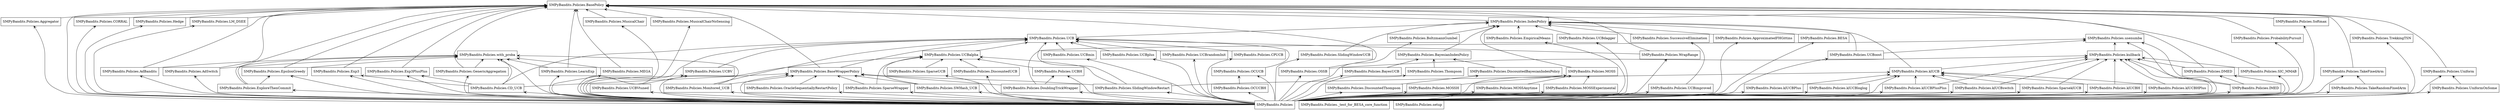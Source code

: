 digraph "packages_SMPyBandits.Policies" {
charset="utf-8"
rankdir=BT
"0" [label="SMPyBandits.Policies", shape="box"];
"1" [label="SMPyBandits.Policies.AdBandits", shape="box"];
"2" [label="SMPyBandits.Policies.AdSwitch", shape="box"];
"3" [label="SMPyBandits.Policies.Aggregator", shape="box"];
"4" [label="SMPyBandits.Policies.ApproximatedFHGittins", shape="box"];
"5" [label="SMPyBandits.Policies.BESA", shape="box"];
"6" [label="SMPyBandits.Policies.BasePolicy", shape="box"];
"7" [label="SMPyBandits.Policies.BaseWrapperPolicy", shape="box"];
"8" [label="SMPyBandits.Policies.BayesUCB", shape="box"];
"9" [label="SMPyBandits.Policies.BayesianIndexPolicy", shape="box"];
"10" [label="SMPyBandits.Policies.BoltzmannGumbel", shape="box"];
"11" [label="SMPyBandits.Policies.CD_UCB", shape="box"];
"12" [label="SMPyBandits.Policies.CORRAL", shape="box"];
"13" [label="SMPyBandits.Policies.CPUCB", shape="box"];
"14" [label="SMPyBandits.Policies.DMED", shape="box"];
"15" [label="SMPyBandits.Policies.DiscountedBayesianIndexPolicy", shape="box"];
"16" [label="SMPyBandits.Policies.DiscountedThompson", shape="box"];
"17" [label="SMPyBandits.Policies.DiscountedUCB", shape="box"];
"18" [label="SMPyBandits.Policies.DoublingTrickWrapper", shape="box"];
"19" [label="SMPyBandits.Policies.EmpiricalMeans", shape="box"];
"20" [label="SMPyBandits.Policies.EpsilonGreedy", shape="box"];
"21" [label="SMPyBandits.Policies.Exp3", shape="box"];
"22" [label="SMPyBandits.Policies.Exp3PlusPlus", shape="box"];
"23" [label="SMPyBandits.Policies.ExploreThenCommit", shape="box"];
"24" [label="SMPyBandits.Policies.GenericAggregation", shape="box"];
"25" [label="SMPyBandits.Policies.Hedge", shape="box"];
"26" [label="SMPyBandits.Policies.IMED", shape="box"];
"27" [label="SMPyBandits.Policies.IndexPolicy", shape="box"];
"28" [label="SMPyBandits.Policies.LM_DSEE", shape="box"];
"29" [label="SMPyBandits.Policies.LearnExp", shape="box"];
"30" [label="SMPyBandits.Policies.MEGA", shape="box"];
"31" [label="SMPyBandits.Policies.MOSS", shape="box"];
"32" [label="SMPyBandits.Policies.MOSSAnytime", shape="box"];
"33" [label="SMPyBandits.Policies.MOSSExperimental", shape="box"];
"34" [label="SMPyBandits.Policies.MOSSH", shape="box"];
"35" [label="SMPyBandits.Policies.Monitored_UCB", shape="box"];
"36" [label="SMPyBandits.Policies.MusicalChair", shape="box"];
"37" [label="SMPyBandits.Policies.MusicalChairNoSensing", shape="box"];
"38" [label="SMPyBandits.Policies.OCUCB", shape="box"];
"39" [label="SMPyBandits.Policies.OCUCBH", shape="box"];
"40" [label="SMPyBandits.Policies.OSSB", shape="box"];
"41" [label="SMPyBandits.Policies.OracleSequentiallyRestartPolicy", shape="box"];
"42" [label="SMPyBandits.Policies.ProbabilityPursuit", shape="box"];
"43" [label="SMPyBandits.Policies.SIC_MMAB", shape="box"];
"44" [label="SMPyBandits.Policies.SWHash_UCB", shape="box"];
"45" [label="SMPyBandits.Policies.SlidingWindowRestart", shape="box"];
"46" [label="SMPyBandits.Policies.SlidingWindowUCB", shape="box"];
"47" [label="SMPyBandits.Policies.Softmax", shape="box"];
"48" [label="SMPyBandits.Policies.SparseUCB", shape="box"];
"49" [label="SMPyBandits.Policies.SparseWrapper", shape="box"];
"50" [label="SMPyBandits.Policies.SparseklUCB", shape="box"];
"51" [label="SMPyBandits.Policies.SuccessiveElimination", shape="box"];
"52" [label="SMPyBandits.Policies.TakeFixedArm", shape="box"];
"53" [label="SMPyBandits.Policies.TakeRandomFixedArm", shape="box"];
"54" [label="SMPyBandits.Policies.Thompson", shape="box"];
"55" [label="SMPyBandits.Policies.TrekkingTSN", shape="box"];
"56" [label="SMPyBandits.Policies.UCB", shape="box"];
"57" [label="SMPyBandits.Policies.UCBH", shape="box"];
"58" [label="SMPyBandits.Policies.UCBV", shape="box"];
"59" [label="SMPyBandits.Policies.UCBVtuned", shape="box"];
"60" [label="SMPyBandits.Policies.UCBalpha", shape="box"];
"61" [label="SMPyBandits.Policies.UCBdagger", shape="box"];
"62" [label="SMPyBandits.Policies.UCBimproved", shape="box"];
"63" [label="SMPyBandits.Policies.UCBmin", shape="box"];
"64" [label="SMPyBandits.Policies.UCBoost", shape="box"];
"65" [label="SMPyBandits.Policies.UCBplus", shape="box"];
"66" [label="SMPyBandits.Policies.UCBrandomInit", shape="box"];
"67" [label="SMPyBandits.Policies.Uniform", shape="box"];
"68" [label="SMPyBandits.Policies.UniformOnSome", shape="box"];
"69" [label="SMPyBandits.Policies.WrapRange", shape="box"];
"70" [label="SMPyBandits.Policies._test_for_BESA_core_function", shape="box"];
"71" [label="SMPyBandits.Policies.klUCB", shape="box"];
"72" [label="SMPyBandits.Policies.klUCBH", shape="box"];
"73" [label="SMPyBandits.Policies.klUCBHPlus", shape="box"];
"74" [label="SMPyBandits.Policies.klUCBPlus", shape="box"];
"75" [label="SMPyBandits.Policies.klUCBPlusPlus", shape="box"];
"76" [label="SMPyBandits.Policies.klUCBloglog", shape="box"];
"77" [label="SMPyBandits.Policies.klUCBswitch", shape="box"];
"78" [label="SMPyBandits.Policies.kullback", shape="box"];
"79" [label="SMPyBandits.Policies.setup", shape="box"];
"80" [label="SMPyBandits.Policies.usenumba", shape="box"];
"81" [label="SMPyBandits.Policies.with_proba", shape="box"];
"0" -> "1" [arrowhead="open", arrowtail="none"];
"0" -> "2" [arrowhead="open", arrowtail="none"];
"0" -> "3" [arrowhead="open", arrowtail="none"];
"0" -> "4" [arrowhead="open", arrowtail="none"];
"0" -> "5" [arrowhead="open", arrowtail="none"];
"0" -> "6" [arrowhead="open", arrowtail="none"];
"0" -> "7" [arrowhead="open", arrowtail="none"];
"0" -> "8" [arrowhead="open", arrowtail="none"];
"0" -> "10" [arrowhead="open", arrowtail="none"];
"0" -> "11" [arrowhead="open", arrowtail="none"];
"0" -> "12" [arrowhead="open", arrowtail="none"];
"0" -> "13" [arrowhead="open", arrowtail="none"];
"0" -> "14" [arrowhead="open", arrowtail="none"];
"0" -> "16" [arrowhead="open", arrowtail="none"];
"0" -> "17" [arrowhead="open", arrowtail="none"];
"0" -> "18" [arrowhead="open", arrowtail="none"];
"0" -> "19" [arrowhead="open", arrowtail="none"];
"0" -> "20" [arrowhead="open", arrowtail="none"];
"0" -> "21" [arrowhead="open", arrowtail="none"];
"0" -> "22" [arrowhead="open", arrowtail="none"];
"0" -> "23" [arrowhead="open", arrowtail="none"];
"0" -> "24" [arrowhead="open", arrowtail="none"];
"0" -> "25" [arrowhead="open", arrowtail="none"];
"0" -> "26" [arrowhead="open", arrowtail="none"];
"0" -> "28" [arrowhead="open", arrowtail="none"];
"0" -> "29" [arrowhead="open", arrowtail="none"];
"0" -> "30" [arrowhead="open", arrowtail="none"];
"0" -> "31" [arrowhead="open", arrowtail="none"];
"0" -> "32" [arrowhead="open", arrowtail="none"];
"0" -> "33" [arrowhead="open", arrowtail="none"];
"0" -> "34" [arrowhead="open", arrowtail="none"];
"0" -> "35" [arrowhead="open", arrowtail="none"];
"0" -> "36" [arrowhead="open", arrowtail="none"];
"0" -> "37" [arrowhead="open", arrowtail="none"];
"0" -> "38" [arrowhead="open", arrowtail="none"];
"0" -> "39" [arrowhead="open", arrowtail="none"];
"0" -> "40" [arrowhead="open", arrowtail="none"];
"0" -> "41" [arrowhead="open", arrowtail="none"];
"0" -> "42" [arrowhead="open", arrowtail="none"];
"0" -> "43" [arrowhead="open", arrowtail="none"];
"0" -> "44" [arrowhead="open", arrowtail="none"];
"0" -> "45" [arrowhead="open", arrowtail="none"];
"0" -> "46" [arrowhead="open", arrowtail="none"];
"0" -> "47" [arrowhead="open", arrowtail="none"];
"0" -> "48" [arrowhead="open", arrowtail="none"];
"0" -> "49" [arrowhead="open", arrowtail="none"];
"0" -> "50" [arrowhead="open", arrowtail="none"];
"0" -> "52" [arrowhead="open", arrowtail="none"];
"0" -> "53" [arrowhead="open", arrowtail="none"];
"0" -> "54" [arrowhead="open", arrowtail="none"];
"0" -> "55" [arrowhead="open", arrowtail="none"];
"0" -> "56" [arrowhead="open", arrowtail="none"];
"0" -> "57" [arrowhead="open", arrowtail="none"];
"0" -> "58" [arrowhead="open", arrowtail="none"];
"0" -> "59" [arrowhead="open", arrowtail="none"];
"0" -> "60" [arrowhead="open", arrowtail="none"];
"0" -> "61" [arrowhead="open", arrowtail="none"];
"0" -> "62" [arrowhead="open", arrowtail="none"];
"0" -> "63" [arrowhead="open", arrowtail="none"];
"0" -> "64" [arrowhead="open", arrowtail="none"];
"0" -> "65" [arrowhead="open", arrowtail="none"];
"0" -> "66" [arrowhead="open", arrowtail="none"];
"0" -> "67" [arrowhead="open", arrowtail="none"];
"0" -> "68" [arrowhead="open", arrowtail="none"];
"0" -> "69" [arrowhead="open", arrowtail="none"];
"0" -> "71" [arrowhead="open", arrowtail="none"];
"0" -> "72" [arrowhead="open", arrowtail="none"];
"0" -> "73" [arrowhead="open", arrowtail="none"];
"0" -> "74" [arrowhead="open", arrowtail="none"];
"0" -> "75" [arrowhead="open", arrowtail="none"];
"0" -> "76" [arrowhead="open", arrowtail="none"];
"0" -> "77" [arrowhead="open", arrowtail="none"];
"0" -> "78" [arrowhead="open", arrowtail="none"];
"0" -> "80" [arrowhead="open", arrowtail="none"];
"0" -> "81" [arrowhead="open", arrowtail="none"];
"1" -> "6" [arrowhead="open", arrowtail="none"];
"1" -> "81" [arrowhead="open", arrowtail="none"];
"2" -> "6" [arrowhead="open", arrowtail="none"];
"2" -> "81" [arrowhead="open", arrowtail="none"];
"3" -> "6" [arrowhead="open", arrowtail="none"];
"4" -> "27" [arrowhead="open", arrowtail="none"];
"5" -> "27" [arrowhead="open", arrowtail="none"];
"7" -> "6" [arrowhead="open", arrowtail="none"];
"7" -> "56" [arrowhead="open", arrowtail="none"];
"8" -> "9" [arrowhead="open", arrowtail="none"];
"9" -> "27" [arrowhead="open", arrowtail="none"];
"10" -> "27" [arrowhead="open", arrowtail="none"];
"11" -> "7" [arrowhead="open", arrowtail="none"];
"11" -> "21" [arrowhead="open", arrowtail="none"];
"11" -> "22" [arrowhead="open", arrowtail="none"];
"11" -> "56" [arrowhead="open", arrowtail="none"];
"11" -> "81" [arrowhead="open", arrowtail="none"];
"12" -> "6" [arrowhead="open", arrowtail="none"];
"13" -> "56" [arrowhead="open", arrowtail="none"];
"14" -> "6" [arrowhead="open", arrowtail="none"];
"14" -> "78" [arrowhead="open", arrowtail="none"];
"15" -> "9" [arrowhead="open", arrowtail="none"];
"16" -> "15" [arrowhead="open", arrowtail="none"];
"17" -> "60" [arrowhead="open", arrowtail="none"];
"18" -> "7" [arrowhead="open", arrowtail="none"];
"18" -> "57" [arrowhead="open", arrowtail="none"];
"18" -> "80" [arrowhead="open", arrowtail="none"];
"19" -> "27" [arrowhead="open", arrowtail="none"];
"20" -> "6" [arrowhead="open", arrowtail="none"];
"20" -> "81" [arrowhead="open", arrowtail="none"];
"21" -> "6" [arrowhead="open", arrowtail="none"];
"22" -> "6" [arrowhead="open", arrowtail="none"];
"23" -> "6" [arrowhead="open", arrowtail="none"];
"23" -> "20" [arrowhead="open", arrowtail="none"];
"23" -> "81" [arrowhead="open", arrowtail="none"];
"24" -> "6" [arrowhead="open", arrowtail="none"];
"24" -> "81" [arrowhead="open", arrowtail="none"];
"25" -> "6" [arrowhead="open", arrowtail="none"];
"26" -> "14" [arrowhead="open", arrowtail="none"];
"26" -> "78" [arrowhead="open", arrowtail="none"];
"26" -> "80" [arrowhead="open", arrowtail="none"];
"27" -> "6" [arrowhead="open", arrowtail="none"];
"28" -> "6" [arrowhead="open", arrowtail="none"];
"29" -> "6" [arrowhead="open", arrowtail="none"];
"29" -> "81" [arrowhead="open", arrowtail="none"];
"30" -> "6" [arrowhead="open", arrowtail="none"];
"30" -> "81" [arrowhead="open", arrowtail="none"];
"31" -> "27" [arrowhead="open", arrowtail="none"];
"32" -> "31" [arrowhead="open", arrowtail="none"];
"33" -> "31" [arrowhead="open", arrowtail="none"];
"34" -> "31" [arrowhead="open", arrowtail="none"];
"35" -> "7" [arrowhead="open", arrowtail="none"];
"35" -> "56" [arrowhead="open", arrowtail="none"];
"35" -> "81" [arrowhead="open", arrowtail="none"];
"36" -> "6" [arrowhead="open", arrowtail="none"];
"37" -> "6" [arrowhead="open", arrowtail="none"];
"38" -> "56" [arrowhead="open", arrowtail="none"];
"39" -> "38" [arrowhead="open", arrowtail="none"];
"40" -> "6" [arrowhead="open", arrowtail="none"];
"40" -> "78" [arrowhead="open", arrowtail="none"];
"41" -> "7" [arrowhead="open", arrowtail="none"];
"42" -> "6" [arrowhead="open", arrowtail="none"];
"43" -> "6" [arrowhead="open", arrowtail="none"];
"43" -> "78" [arrowhead="open", arrowtail="none"];
"44" -> "7" [arrowhead="open", arrowtail="none"];
"44" -> "60" [arrowhead="open", arrowtail="none"];
"45" -> "7" [arrowhead="open", arrowtail="none"];
"45" -> "56" [arrowhead="open", arrowtail="none"];
"45" -> "60" [arrowhead="open", arrowtail="none"];
"45" -> "71" [arrowhead="open", arrowtail="none"];
"46" -> "27" [arrowhead="open", arrowtail="none"];
"47" -> "6" [arrowhead="open", arrowtail="none"];
"48" -> "60" [arrowhead="open", arrowtail="none"];
"49" -> "7" [arrowhead="open", arrowtail="none"];
"49" -> "60" [arrowhead="open", arrowtail="none"];
"50" -> "71" [arrowhead="open", arrowtail="none"];
"50" -> "78" [arrowhead="open", arrowtail="none"];
"51" -> "27" [arrowhead="open", arrowtail="none"];
"52" -> "6" [arrowhead="open", arrowtail="none"];
"53" -> "52" [arrowhead="open", arrowtail="none"];
"54" -> "9" [arrowhead="open", arrowtail="none"];
"55" -> "6" [arrowhead="open", arrowtail="none"];
"56" -> "27" [arrowhead="open", arrowtail="none"];
"57" -> "60" [arrowhead="open", arrowtail="none"];
"58" -> "56" [arrowhead="open", arrowtail="none"];
"59" -> "58" [arrowhead="open", arrowtail="none"];
"60" -> "56" [arrowhead="open", arrowtail="none"];
"61" -> "27" [arrowhead="open", arrowtail="none"];
"62" -> "51" [arrowhead="open", arrowtail="none"];
"63" -> "56" [arrowhead="open", arrowtail="none"];
"64" -> "27" [arrowhead="open", arrowtail="none"];
"64" -> "80" [arrowhead="open", arrowtail="none"];
"65" -> "56" [arrowhead="open", arrowtail="none"];
"66" -> "56" [arrowhead="open", arrowtail="none"];
"67" -> "6" [arrowhead="open", arrowtail="none"];
"68" -> "67" [arrowhead="open", arrowtail="none"];
"69" -> "6" [arrowhead="open", arrowtail="none"];
"69" -> "56" [arrowhead="open", arrowtail="none"];
"71" -> "27" [arrowhead="open", arrowtail="none"];
"71" -> "78" [arrowhead="open", arrowtail="none"];
"72" -> "71" [arrowhead="open", arrowtail="none"];
"72" -> "78" [arrowhead="open", arrowtail="none"];
"73" -> "71" [arrowhead="open", arrowtail="none"];
"73" -> "78" [arrowhead="open", arrowtail="none"];
"74" -> "71" [arrowhead="open", arrowtail="none"];
"75" -> "71" [arrowhead="open", arrowtail="none"];
"75" -> "78" [arrowhead="open", arrowtail="none"];
"76" -> "71" [arrowhead="open", arrowtail="none"];
"77" -> "71" [arrowhead="open", arrowtail="none"];
"77" -> "78" [arrowhead="open", arrowtail="none"];
"78" -> "80" [arrowhead="open", arrowtail="none"];
}
